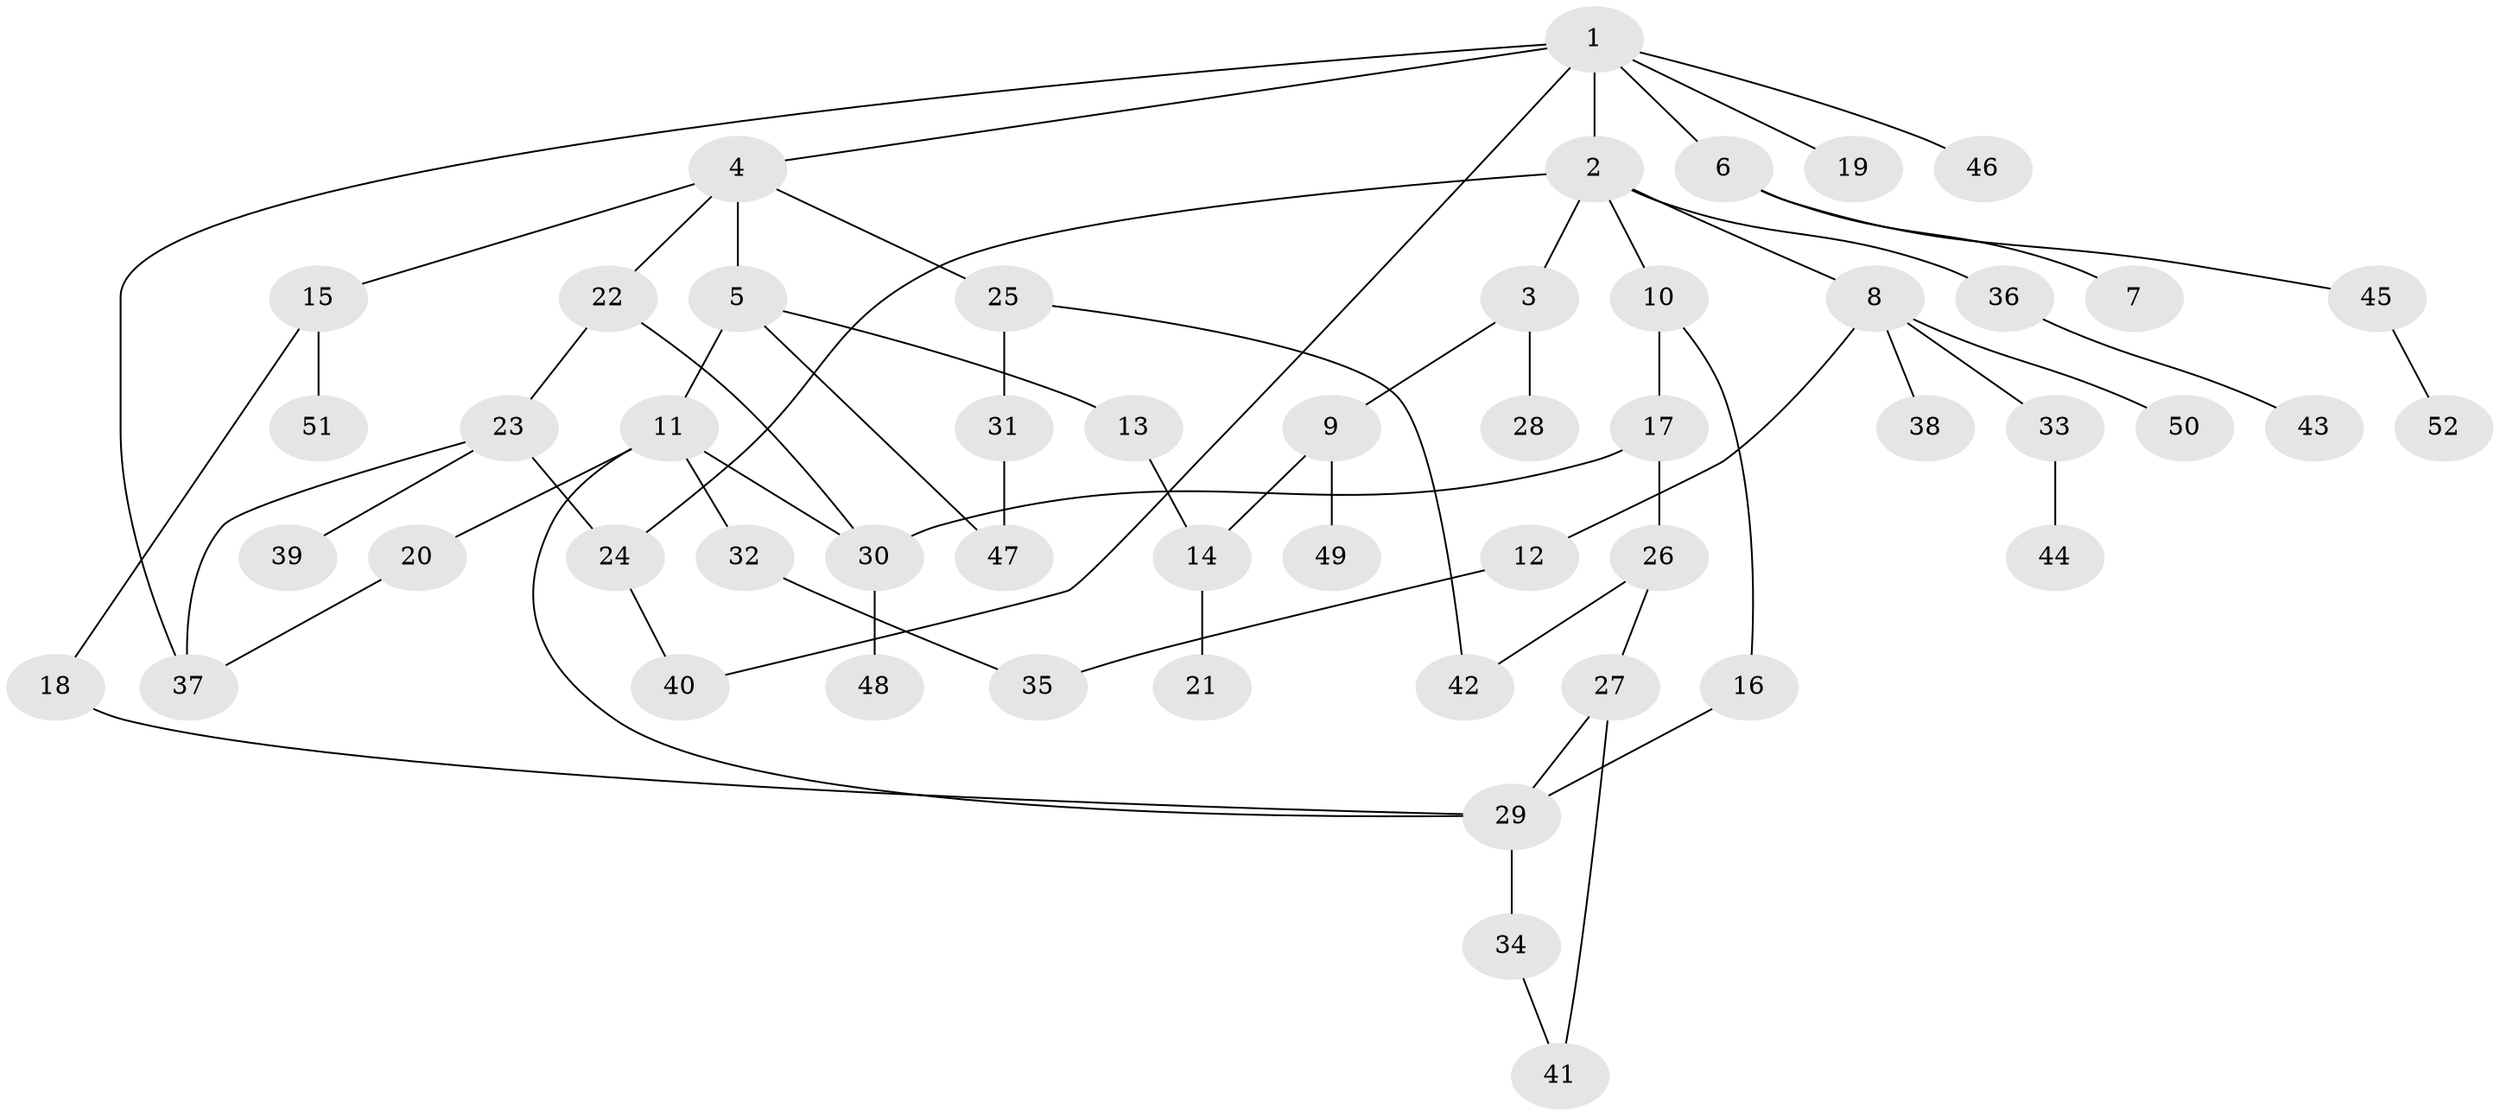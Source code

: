 // Generated by graph-tools (version 1.1) at 2025/42/03/09/25 04:42:31]
// undirected, 52 vertices, 65 edges
graph export_dot {
graph [start="1"]
  node [color=gray90,style=filled];
  1;
  2;
  3;
  4;
  5;
  6;
  7;
  8;
  9;
  10;
  11;
  12;
  13;
  14;
  15;
  16;
  17;
  18;
  19;
  20;
  21;
  22;
  23;
  24;
  25;
  26;
  27;
  28;
  29;
  30;
  31;
  32;
  33;
  34;
  35;
  36;
  37;
  38;
  39;
  40;
  41;
  42;
  43;
  44;
  45;
  46;
  47;
  48;
  49;
  50;
  51;
  52;
  1 -- 2;
  1 -- 4;
  1 -- 6;
  1 -- 19;
  1 -- 40;
  1 -- 46;
  1 -- 37;
  2 -- 3;
  2 -- 8;
  2 -- 10;
  2 -- 24;
  2 -- 36;
  3 -- 9;
  3 -- 28;
  4 -- 5;
  4 -- 15;
  4 -- 22;
  4 -- 25;
  5 -- 11;
  5 -- 13;
  5 -- 47;
  6 -- 7;
  6 -- 45;
  8 -- 12;
  8 -- 33;
  8 -- 38;
  8 -- 50;
  9 -- 49;
  9 -- 14;
  10 -- 16;
  10 -- 17;
  11 -- 20;
  11 -- 32;
  11 -- 29;
  11 -- 30;
  12 -- 35;
  13 -- 14;
  14 -- 21;
  15 -- 18;
  15 -- 51;
  16 -- 29;
  17 -- 26;
  17 -- 30;
  18 -- 29;
  20 -- 37;
  22 -- 23;
  22 -- 30;
  23 -- 39;
  23 -- 37;
  23 -- 24;
  24 -- 40;
  25 -- 31;
  25 -- 42;
  26 -- 27;
  26 -- 42;
  27 -- 29;
  27 -- 41;
  29 -- 34;
  30 -- 48;
  31 -- 47;
  32 -- 35;
  33 -- 44;
  34 -- 41;
  36 -- 43;
  45 -- 52;
}
